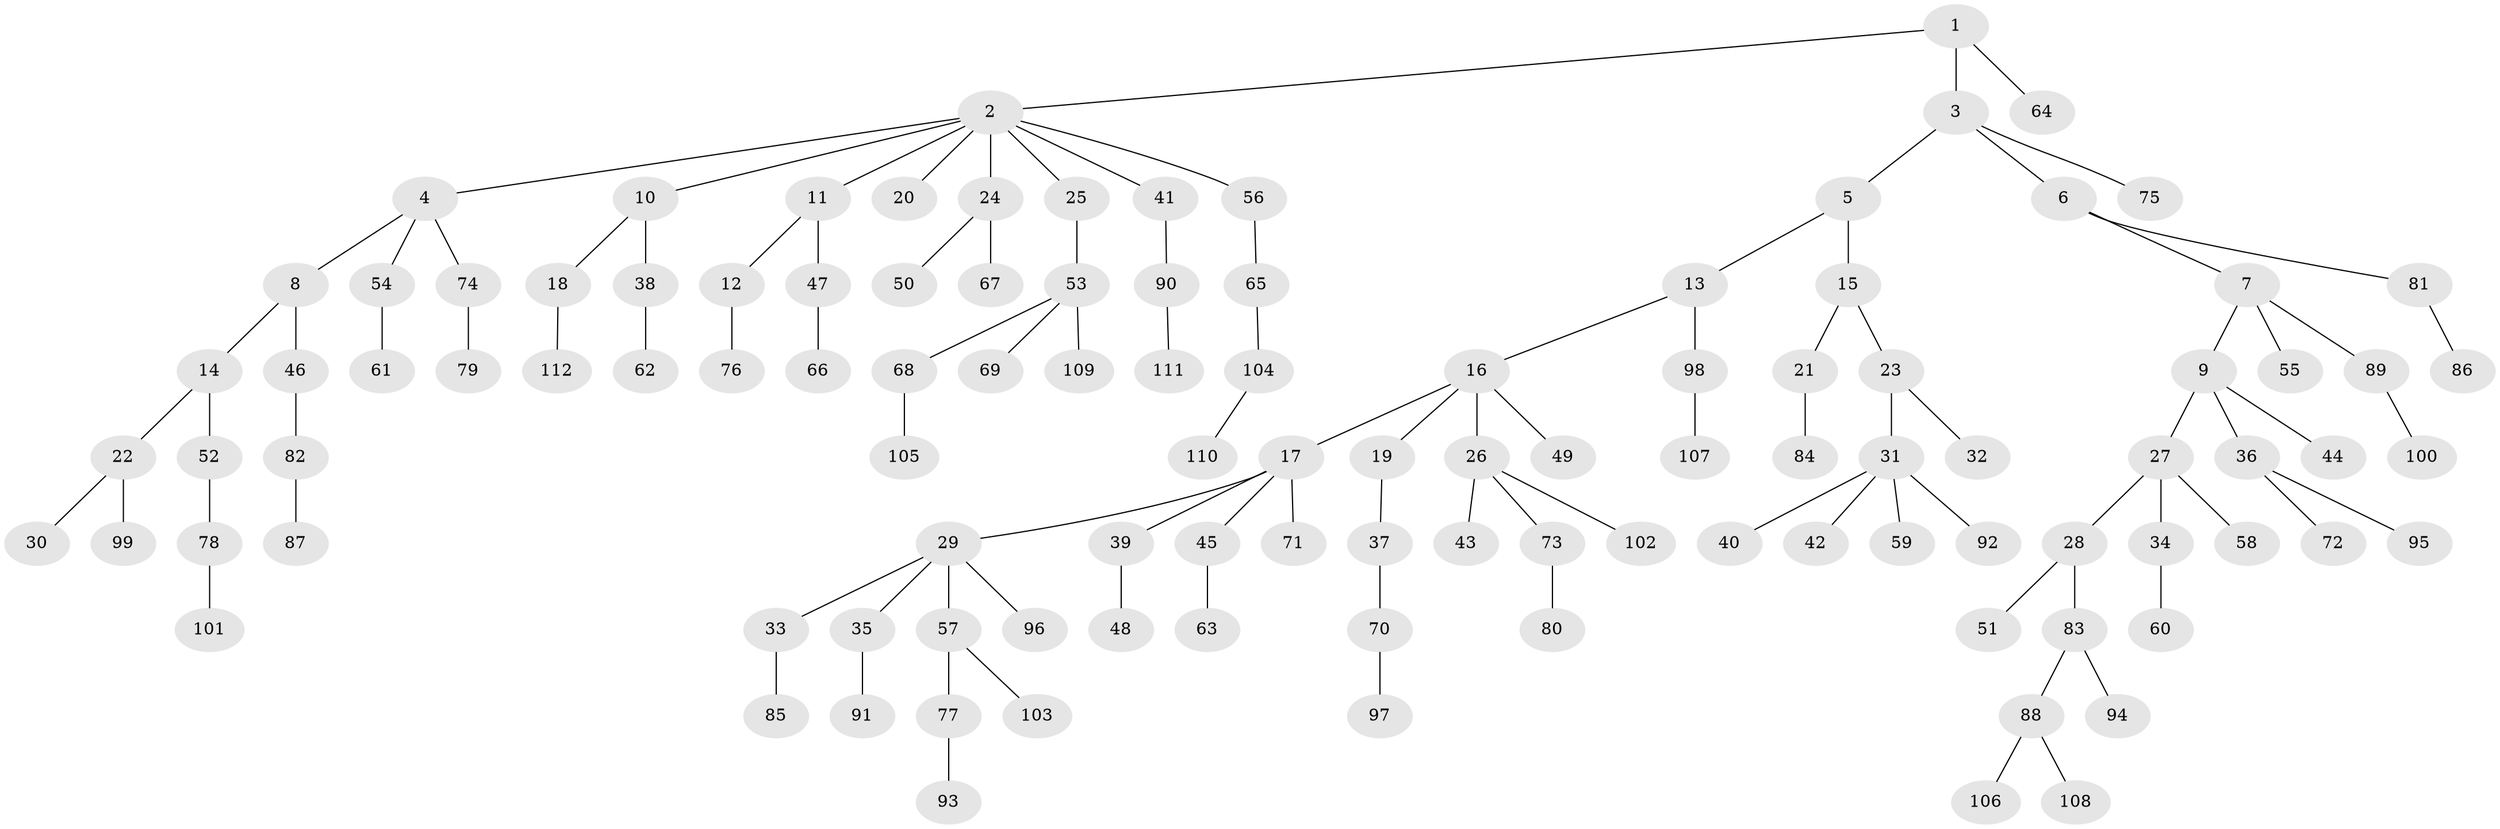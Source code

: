 // Generated by graph-tools (version 1.1) at 2025/50/03/09/25 03:50:23]
// undirected, 112 vertices, 111 edges
graph export_dot {
graph [start="1"]
  node [color=gray90,style=filled];
  1;
  2;
  3;
  4;
  5;
  6;
  7;
  8;
  9;
  10;
  11;
  12;
  13;
  14;
  15;
  16;
  17;
  18;
  19;
  20;
  21;
  22;
  23;
  24;
  25;
  26;
  27;
  28;
  29;
  30;
  31;
  32;
  33;
  34;
  35;
  36;
  37;
  38;
  39;
  40;
  41;
  42;
  43;
  44;
  45;
  46;
  47;
  48;
  49;
  50;
  51;
  52;
  53;
  54;
  55;
  56;
  57;
  58;
  59;
  60;
  61;
  62;
  63;
  64;
  65;
  66;
  67;
  68;
  69;
  70;
  71;
  72;
  73;
  74;
  75;
  76;
  77;
  78;
  79;
  80;
  81;
  82;
  83;
  84;
  85;
  86;
  87;
  88;
  89;
  90;
  91;
  92;
  93;
  94;
  95;
  96;
  97;
  98;
  99;
  100;
  101;
  102;
  103;
  104;
  105;
  106;
  107;
  108;
  109;
  110;
  111;
  112;
  1 -- 2;
  1 -- 3;
  1 -- 64;
  2 -- 4;
  2 -- 10;
  2 -- 11;
  2 -- 20;
  2 -- 24;
  2 -- 25;
  2 -- 41;
  2 -- 56;
  3 -- 5;
  3 -- 6;
  3 -- 75;
  4 -- 8;
  4 -- 54;
  4 -- 74;
  5 -- 13;
  5 -- 15;
  6 -- 7;
  6 -- 81;
  7 -- 9;
  7 -- 55;
  7 -- 89;
  8 -- 14;
  8 -- 46;
  9 -- 27;
  9 -- 36;
  9 -- 44;
  10 -- 18;
  10 -- 38;
  11 -- 12;
  11 -- 47;
  12 -- 76;
  13 -- 16;
  13 -- 98;
  14 -- 22;
  14 -- 52;
  15 -- 21;
  15 -- 23;
  16 -- 17;
  16 -- 19;
  16 -- 26;
  16 -- 49;
  17 -- 29;
  17 -- 39;
  17 -- 45;
  17 -- 71;
  18 -- 112;
  19 -- 37;
  21 -- 84;
  22 -- 30;
  22 -- 99;
  23 -- 31;
  23 -- 32;
  24 -- 50;
  24 -- 67;
  25 -- 53;
  26 -- 43;
  26 -- 73;
  26 -- 102;
  27 -- 28;
  27 -- 34;
  27 -- 58;
  28 -- 51;
  28 -- 83;
  29 -- 33;
  29 -- 35;
  29 -- 57;
  29 -- 96;
  31 -- 40;
  31 -- 42;
  31 -- 59;
  31 -- 92;
  33 -- 85;
  34 -- 60;
  35 -- 91;
  36 -- 72;
  36 -- 95;
  37 -- 70;
  38 -- 62;
  39 -- 48;
  41 -- 90;
  45 -- 63;
  46 -- 82;
  47 -- 66;
  52 -- 78;
  53 -- 68;
  53 -- 69;
  53 -- 109;
  54 -- 61;
  56 -- 65;
  57 -- 77;
  57 -- 103;
  65 -- 104;
  68 -- 105;
  70 -- 97;
  73 -- 80;
  74 -- 79;
  77 -- 93;
  78 -- 101;
  81 -- 86;
  82 -- 87;
  83 -- 88;
  83 -- 94;
  88 -- 106;
  88 -- 108;
  89 -- 100;
  90 -- 111;
  98 -- 107;
  104 -- 110;
}
